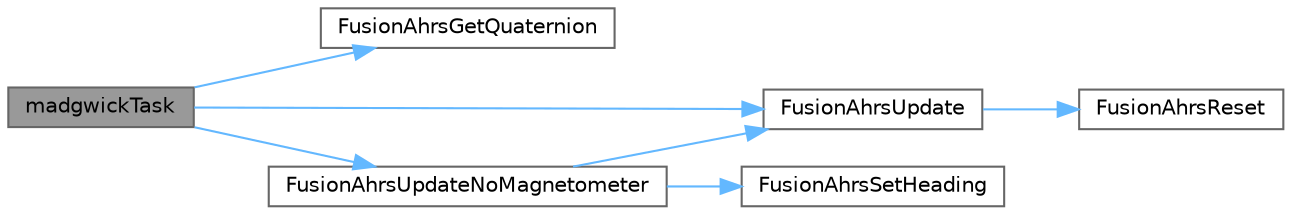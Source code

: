 digraph "madgwickTask"
{
 // LATEX_PDF_SIZE
  bgcolor="transparent";
  edge [fontname=Helvetica,fontsize=10,labelfontname=Helvetica,labelfontsize=10];
  node [fontname=Helvetica,fontsize=10,shape=box,height=0.2,width=0.4];
  rankdir="LR";
  Node1 [id="Node000001",label="madgwickTask",height=0.2,width=0.4,color="gray40", fillcolor="grey60", style="filled", fontcolor="black",tooltip="RTOS-Task des Madgwick-Filters. Wird durch einen Timer periodisch ausgelöst. Abhängig davo,..."];
  Node1 -> Node2 [id="edge1_Node000001_Node000002",color="steelblue1",style="solid",tooltip=" "];
  Node2 [id="Node000002",label="FusionAhrsGetQuaternion",height=0.2,width=0.4,color="grey40", fillcolor="white", style="filled",URL="$_fusion_ahrs_8c.html#a2a347b0aec6ab1da57cd4036a836a37c",tooltip="Returns the quaternion describing the sensor relative to the Earth."];
  Node1 -> Node3 [id="edge2_Node000001_Node000003",color="steelblue1",style="solid",tooltip=" "];
  Node3 [id="Node000003",label="FusionAhrsUpdate",height=0.2,width=0.4,color="grey40", fillcolor="white", style="filled",URL="$_fusion_ahrs_8c.html#af98205155fc3110da2e6bf410f33b4c0",tooltip="Updates the AHRS algorithm using the gyroscope, accelerometer, and magnetometer measurements."];
  Node3 -> Node4 [id="edge3_Node000003_Node000004",color="steelblue1",style="solid",tooltip=" "];
  Node4 [id="Node000004",label="FusionAhrsReset",height=0.2,width=0.4,color="grey40", fillcolor="white", style="filled",URL="$_fusion_ahrs_8c.html#aa05080527ed7c189f1f751a1b3a57484",tooltip="Resets the AHRS algorithm. This is equivalent to reinitialising the algorithm while maintaining the c..."];
  Node1 -> Node5 [id="edge4_Node000001_Node000005",color="steelblue1",style="solid",tooltip=" "];
  Node5 [id="Node000005",label="FusionAhrsUpdateNoMagnetometer",height=0.2,width=0.4,color="grey40", fillcolor="white", style="filled",URL="$_fusion_ahrs_8c.html#a16cba1de9039e57f2e25789e6ee64601",tooltip="Updates the AHRS algorithm using the gyroscope and accelerometer measurements only."];
  Node5 -> Node6 [id="edge5_Node000005_Node000006",color="steelblue1",style="solid",tooltip=" "];
  Node6 [id="Node000006",label="FusionAhrsSetHeading",height=0.2,width=0.4,color="grey40", fillcolor="white", style="filled",URL="$_fusion_ahrs_8c.html#ae5f216caed51d9f84aa5219c24b17ec4",tooltip="Sets the heading of the orientation measurement provided by the AHRS algorithm. This function can be ..."];
  Node5 -> Node3 [id="edge6_Node000005_Node000003",color="steelblue1",style="solid",tooltip=" "];
}
